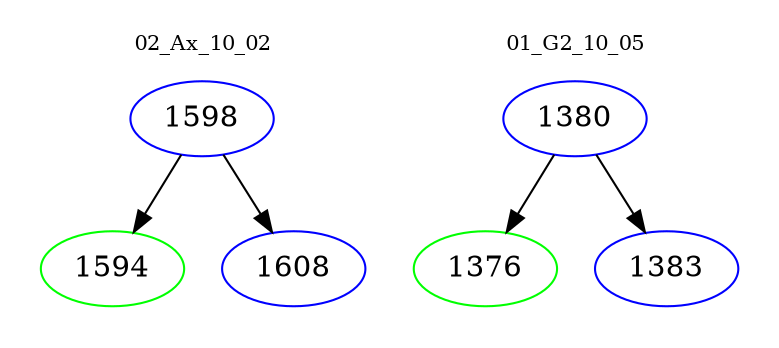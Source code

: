 digraph{
subgraph cluster_0 {
color = white
label = "02_Ax_10_02";
fontsize=10;
T0_1598 [label="1598", color="blue"]
T0_1598 -> T0_1594 [color="black"]
T0_1594 [label="1594", color="green"]
T0_1598 -> T0_1608 [color="black"]
T0_1608 [label="1608", color="blue"]
}
subgraph cluster_1 {
color = white
label = "01_G2_10_05";
fontsize=10;
T1_1380 [label="1380", color="blue"]
T1_1380 -> T1_1376 [color="black"]
T1_1376 [label="1376", color="green"]
T1_1380 -> T1_1383 [color="black"]
T1_1383 [label="1383", color="blue"]
}
}
